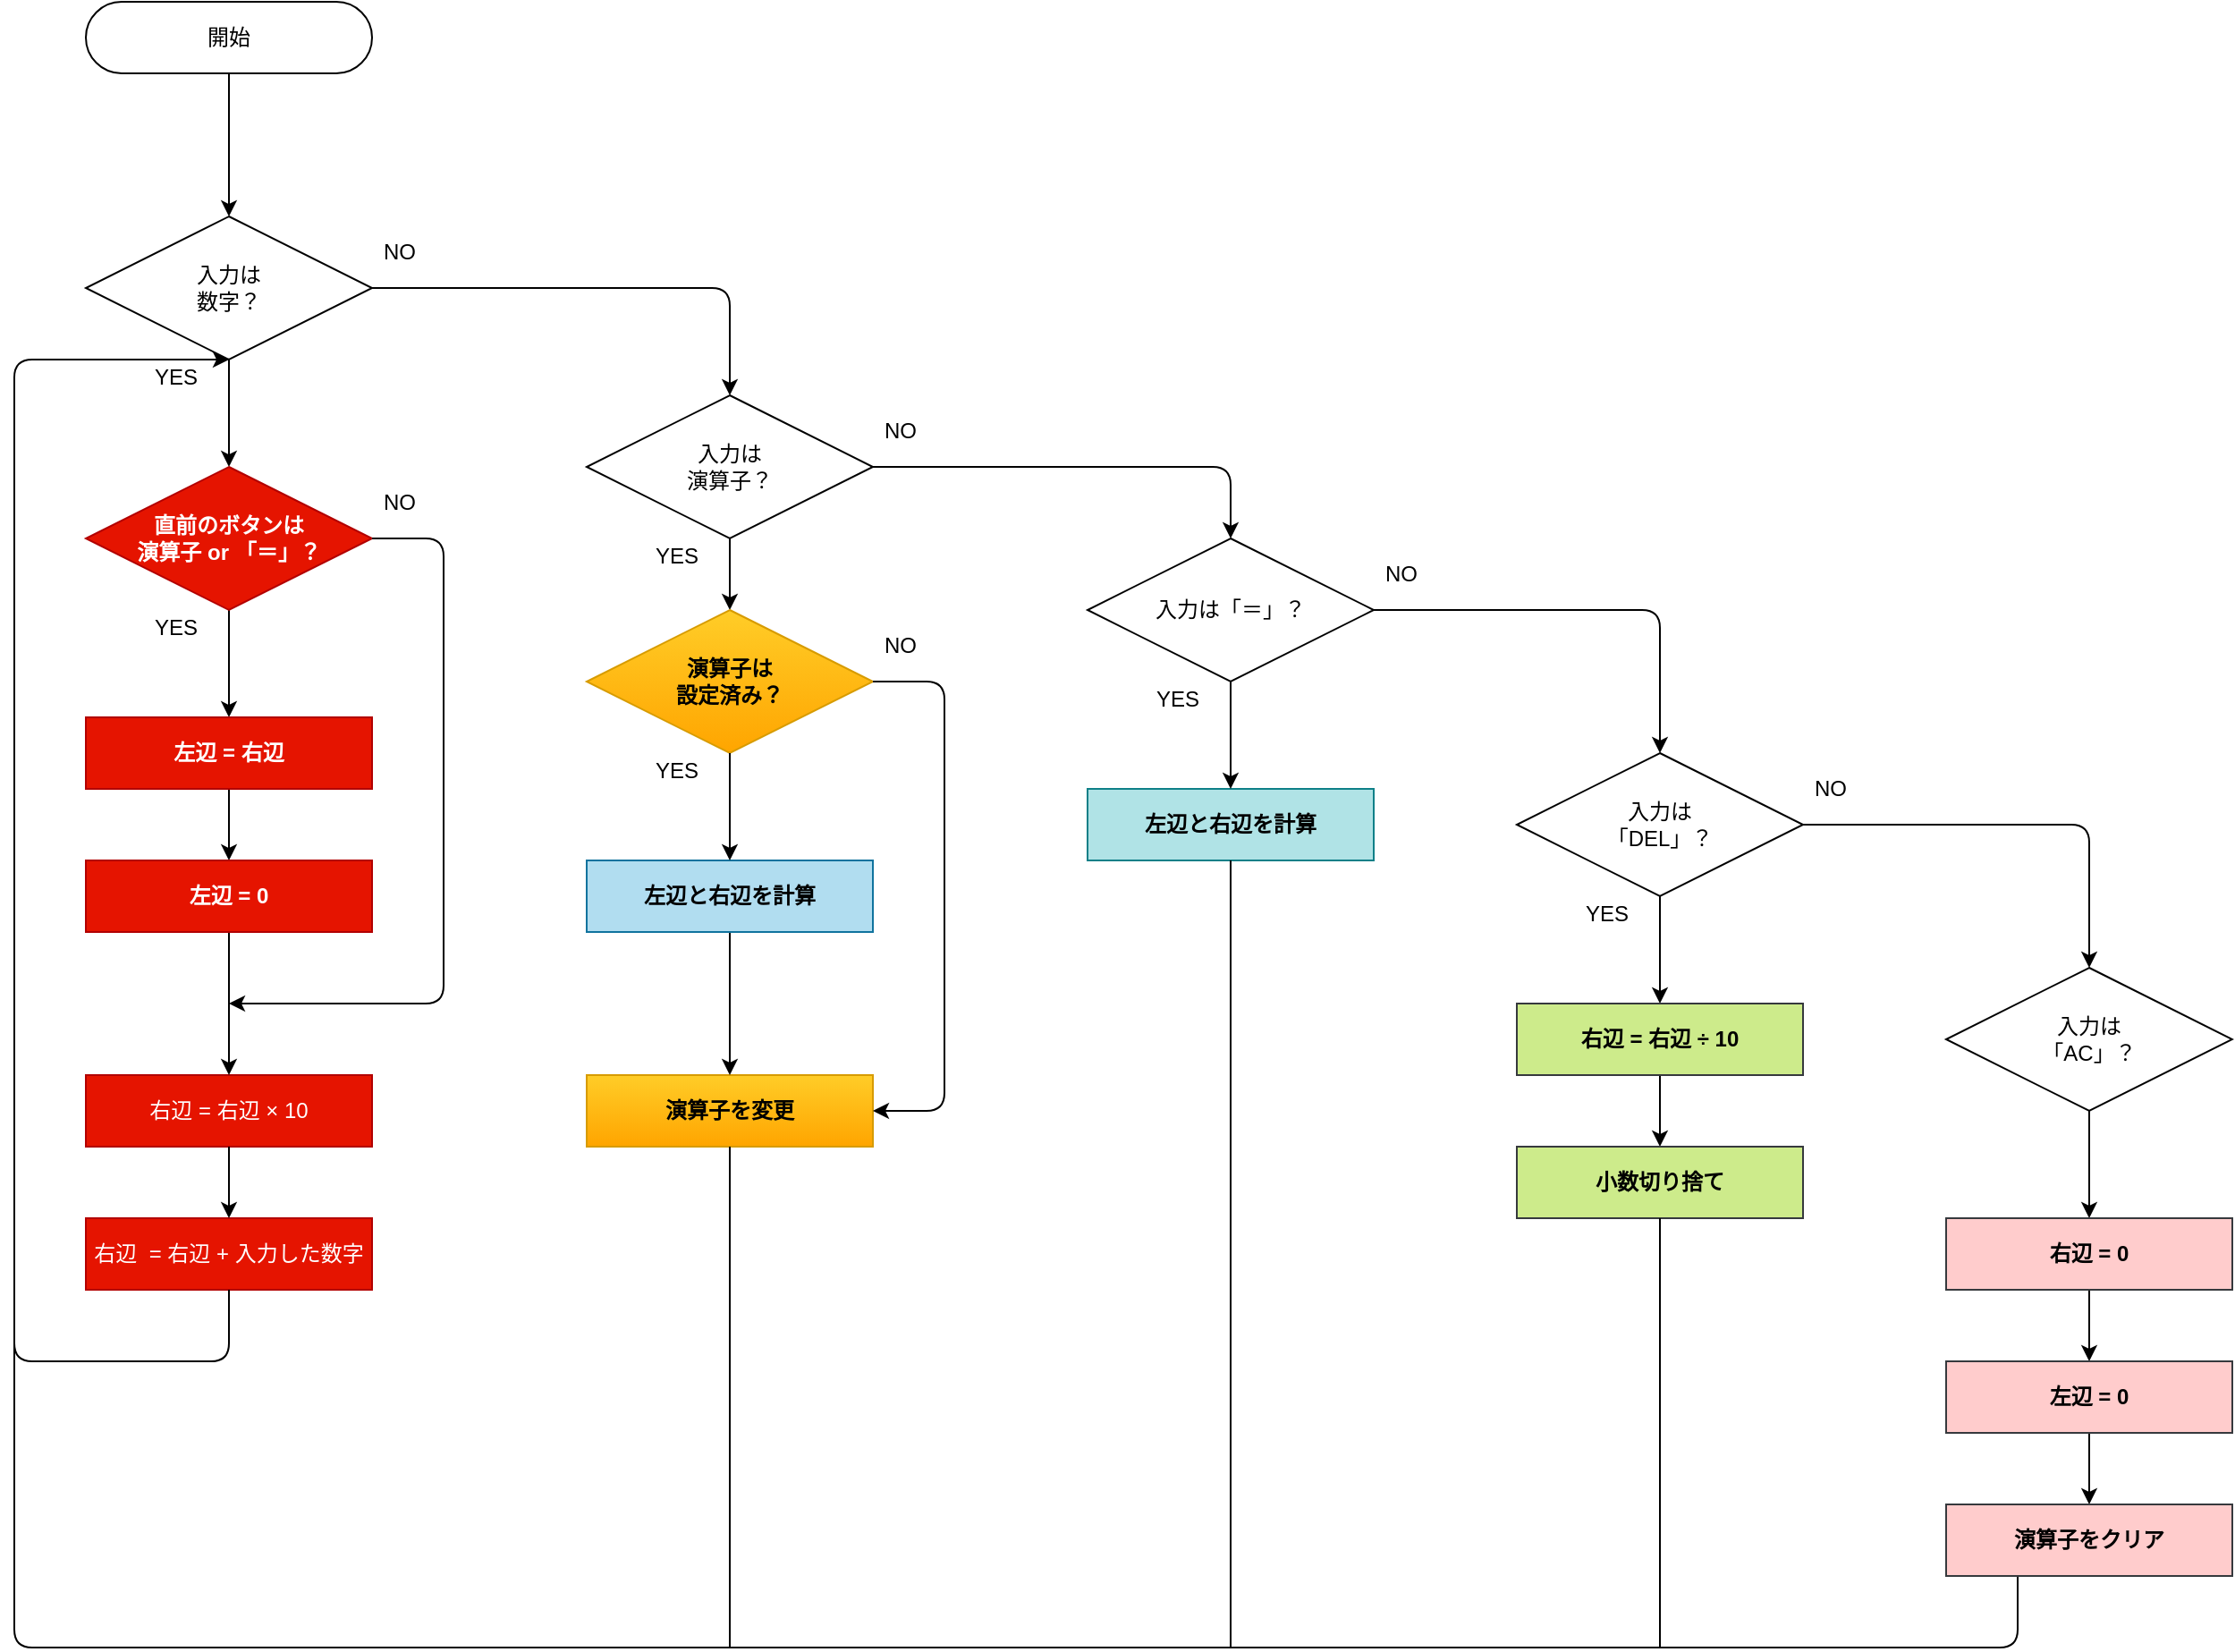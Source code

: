 <mxfile>
    <diagram id="-wqZlz4UG-XWlkJaDKc5" name="ページ1">
        <mxGraphModel dx="1076" dy="637" grid="1" gridSize="10" guides="1" tooltips="1" connect="1" arrows="1" fold="1" page="1" pageScale="1" pageWidth="1654" pageHeight="1169" math="0" shadow="0">
            <root>
                <mxCell id="0"/>
                <mxCell id="1" parent="0"/>
                <mxCell id="3" value="入力は&lt;br&gt;数字？" style="rhombus;whiteSpace=wrap;html=1;" parent="1" vertex="1">
                    <mxGeometry x="80" y="160" width="160" height="80" as="geometry"/>
                </mxCell>
                <mxCell id="4" value="右辺 = 右辺 × 10" style="rounded=0;whiteSpace=wrap;html=1;fillColor=#e51400;strokeColor=#B20000;fontColor=#ffffff;" parent="1" vertex="1">
                    <mxGeometry x="80" y="640" width="160" height="40" as="geometry"/>
                </mxCell>
                <mxCell id="5" value="右辺&amp;nbsp; = 右辺 + 入力した数字" style="rounded=0;whiteSpace=wrap;html=1;fillColor=#e51400;fontColor=#ffffff;strokeColor=#B20000;" parent="1" vertex="1">
                    <mxGeometry x="80" y="720" width="160" height="40" as="geometry"/>
                </mxCell>
                <mxCell id="6" value="" style="endArrow=classic;html=1;exitX=0.5;exitY=1;exitDx=0;exitDy=0;entryX=0.5;entryY=0;entryDx=0;entryDy=0;" parent="1" source="3" target="101" edge="1">
                    <mxGeometry width="50" height="50" relative="1" as="geometry">
                        <mxPoint x="480" y="320" as="sourcePoint"/>
                        <mxPoint x="160" y="280" as="targetPoint"/>
                    </mxGeometry>
                </mxCell>
                <mxCell id="7" value="" style="endArrow=classic;html=1;exitX=0.5;exitY=1;exitDx=0;exitDy=0;entryX=0.5;entryY=0;entryDx=0;entryDy=0;" parent="1" source="4" target="5" edge="1">
                    <mxGeometry width="50" height="50" relative="1" as="geometry">
                        <mxPoint x="170" y="340" as="sourcePoint"/>
                        <mxPoint x="170" y="380" as="targetPoint"/>
                    </mxGeometry>
                </mxCell>
                <mxCell id="8" value="" style="endArrow=classic;html=1;exitX=0.5;exitY=1;exitDx=0;exitDy=0;entryX=0.5;entryY=0;entryDx=0;entryDy=0;" parent="1" target="3" edge="1">
                    <mxGeometry width="50" height="50" relative="1" as="geometry">
                        <mxPoint x="160" y="80" as="sourcePoint"/>
                        <mxPoint x="170" y="370" as="targetPoint"/>
                    </mxGeometry>
                </mxCell>
                <mxCell id="9" value="" style="endArrow=classic;html=1;exitX=0.5;exitY=1;exitDx=0;exitDy=0;" parent="1" source="5" edge="1">
                    <mxGeometry width="50" height="50" relative="1" as="geometry">
                        <mxPoint x="480" y="440" as="sourcePoint"/>
                        <mxPoint x="160" y="240" as="targetPoint"/>
                        <Array as="points">
                            <mxPoint x="160" y="760"/>
                            <mxPoint x="160" y="800"/>
                            <mxPoint x="40" y="800"/>
                            <mxPoint x="40" y="240"/>
                        </Array>
                    </mxGeometry>
                </mxCell>
                <mxCell id="10" value="YES" style="text;html=1;align=center;verticalAlign=middle;resizable=0;points=[];autosize=1;strokeColor=none;fillColor=none;" parent="1" vertex="1">
                    <mxGeometry x="110" y="240" width="40" height="20" as="geometry"/>
                </mxCell>
                <mxCell id="11" value="NO" style="text;html=1;align=center;verticalAlign=middle;resizable=0;points=[];autosize=1;strokeColor=none;fillColor=none;" parent="1" vertex="1">
                    <mxGeometry x="240" y="170" width="30" height="20" as="geometry"/>
                </mxCell>
                <mxCell id="12" value="" style="endArrow=classic;html=1;exitX=1;exitY=0.5;exitDx=0;exitDy=0;entryX=0.5;entryY=0;entryDx=0;entryDy=0;" parent="1" source="3" target="13" edge="1">
                    <mxGeometry width="50" height="50" relative="1" as="geometry">
                        <mxPoint x="170" y="250" as="sourcePoint"/>
                        <mxPoint x="380" y="200" as="targetPoint"/>
                        <Array as="points">
                            <mxPoint x="440" y="200"/>
                        </Array>
                    </mxGeometry>
                </mxCell>
                <mxCell id="50" value="" style="edgeStyle=none;html=1;" parent="1" source="13" target="49" edge="1">
                    <mxGeometry relative="1" as="geometry"/>
                </mxCell>
                <mxCell id="13" value="入力は&lt;br&gt;演算子？" style="rhombus;whiteSpace=wrap;html=1;" parent="1" vertex="1">
                    <mxGeometry x="360" y="260" width="160" height="80" as="geometry"/>
                </mxCell>
                <mxCell id="14" value="YES" style="text;html=1;align=center;verticalAlign=middle;resizable=0;points=[];autosize=1;strokeColor=none;fillColor=none;" parent="1" vertex="1">
                    <mxGeometry x="390" y="340" width="40" height="20" as="geometry"/>
                </mxCell>
                <mxCell id="16" value="NO" style="text;html=1;align=center;verticalAlign=middle;resizable=0;points=[];autosize=1;strokeColor=none;fillColor=none;" parent="1" vertex="1">
                    <mxGeometry x="520" y="270" width="30" height="20" as="geometry"/>
                </mxCell>
                <mxCell id="23" value="開始" style="rounded=1;whiteSpace=wrap;html=1;arcSize=50;" parent="1" vertex="1">
                    <mxGeometry x="80" y="40" width="160" height="40" as="geometry"/>
                </mxCell>
                <mxCell id="30" value="演算子を変更" style="rounded=0;whiteSpace=wrap;html=1;fillColor=#ffcd28;gradientColor=#ffa500;strokeColor=#d79b00;fontColor=#000000;fontStyle=1" parent="1" vertex="1">
                    <mxGeometry x="360" y="640" width="160" height="40" as="geometry"/>
                </mxCell>
                <mxCell id="42" value="" style="endArrow=classic;html=1;" parent="1" target="65" edge="1">
                    <mxGeometry width="50" height="50" relative="1" as="geometry">
                        <mxPoint x="520" y="300" as="sourcePoint"/>
                        <mxPoint x="800" y="370" as="targetPoint"/>
                        <Array as="points">
                            <mxPoint x="720" y="300"/>
                        </Array>
                    </mxGeometry>
                </mxCell>
                <mxCell id="49" value="演算子は&lt;br&gt;設定済み？" style="rhombus;whiteSpace=wrap;html=1;fillColor=#ffcd28;gradientColor=#ffa500;strokeColor=#d79b00;fontColor=#000000;fontStyle=1" parent="1" vertex="1">
                    <mxGeometry x="360" y="380" width="160" height="80" as="geometry"/>
                </mxCell>
                <mxCell id="51" value="左辺と右辺を計算" style="rounded=0;whiteSpace=wrap;html=1;fillColor=#b0e3e6;strokeColor=#0e8088;fontColor=#000000;fontStyle=1" parent="1" vertex="1">
                    <mxGeometry x="640" y="480" width="160" height="40" as="geometry"/>
                </mxCell>
                <mxCell id="55" value="YES" style="text;html=1;align=center;verticalAlign=middle;resizable=0;points=[];autosize=1;strokeColor=none;fillColor=none;" parent="1" vertex="1">
                    <mxGeometry x="390" y="460" width="40" height="20" as="geometry"/>
                </mxCell>
                <mxCell id="59" value="NO" style="text;html=1;align=center;verticalAlign=middle;resizable=0;points=[];autosize=1;strokeColor=none;fillColor=none;" parent="1" vertex="1">
                    <mxGeometry x="520" y="390" width="30" height="20" as="geometry"/>
                </mxCell>
                <mxCell id="66" style="edgeStyle=none;html=1;entryX=0.5;entryY=0;entryDx=0;entryDy=0;" parent="1" source="65" target="51" edge="1">
                    <mxGeometry relative="1" as="geometry"/>
                </mxCell>
                <mxCell id="65" value="入力は「＝」？" style="rhombus;whiteSpace=wrap;html=1;" parent="1" vertex="1">
                    <mxGeometry x="640" y="340" width="160" height="80" as="geometry"/>
                </mxCell>
                <mxCell id="68" value="YES" style="text;html=1;align=center;verticalAlign=middle;resizable=0;points=[];autosize=1;strokeColor=none;fillColor=none;" parent="1" vertex="1">
                    <mxGeometry x="670" y="420" width="40" height="20" as="geometry"/>
                </mxCell>
                <mxCell id="72" style="edgeStyle=none;html=1;entryX=0.5;entryY=0;entryDx=0;entryDy=0;" parent="1" source="69" target="30" edge="1">
                    <mxGeometry relative="1" as="geometry">
                        <mxPoint x="440" y="600" as="targetPoint"/>
                    </mxGeometry>
                </mxCell>
                <mxCell id="69" value="左辺と右辺を計算" style="rounded=0;whiteSpace=wrap;html=1;fillColor=#b1ddf0;strokeColor=#10739e;fontColor=#000000;fontStyle=1" parent="1" vertex="1">
                    <mxGeometry x="360" y="520" width="160" height="40" as="geometry"/>
                </mxCell>
                <mxCell id="74" value="" style="endArrow=classic;html=1;entryX=1;entryY=0.5;entryDx=0;entryDy=0;" parent="1" target="30" edge="1">
                    <mxGeometry width="50" height="50" relative="1" as="geometry">
                        <mxPoint x="520" y="420" as="sourcePoint"/>
                        <mxPoint x="580" y="660" as="targetPoint"/>
                        <Array as="points">
                            <mxPoint x="560" y="420"/>
                            <mxPoint x="560" y="660"/>
                        </Array>
                    </mxGeometry>
                </mxCell>
                <mxCell id="75" style="edgeStyle=none;html=1;exitX=0.5;exitY=1;exitDx=0;exitDy=0;" parent="1" source="49" edge="1">
                    <mxGeometry relative="1" as="geometry">
                        <mxPoint x="450" y="570" as="sourcePoint"/>
                        <mxPoint x="440" y="520" as="targetPoint"/>
                    </mxGeometry>
                </mxCell>
                <mxCell id="76" value="" style="endArrow=classic;html=1;entryX=0.5;entryY=0;entryDx=0;entryDy=0;" parent="1" target="77" edge="1">
                    <mxGeometry width="50" height="50" relative="1" as="geometry">
                        <mxPoint x="800" y="380" as="sourcePoint"/>
                        <mxPoint x="920" y="440" as="targetPoint"/>
                        <Array as="points">
                            <mxPoint x="960" y="380"/>
                        </Array>
                    </mxGeometry>
                </mxCell>
                <mxCell id="79" style="edgeStyle=none;html=1;" parent="1" source="77" target="78" edge="1">
                    <mxGeometry relative="1" as="geometry"/>
                </mxCell>
                <mxCell id="77" value="入力は&lt;br&gt;「DEL」？" style="rhombus;whiteSpace=wrap;html=1;" parent="1" vertex="1">
                    <mxGeometry x="880" y="460" width="160" height="80" as="geometry"/>
                </mxCell>
                <mxCell id="81" style="edgeStyle=none;html=1;" parent="1" source="78" target="80" edge="1">
                    <mxGeometry relative="1" as="geometry"/>
                </mxCell>
                <mxCell id="78" value="右辺 = 右辺 ÷ 10" style="rounded=0;whiteSpace=wrap;html=1;fillColor=#cdeb8b;strokeColor=#36393d;fontColor=#000000;fontStyle=1" parent="1" vertex="1">
                    <mxGeometry x="880" y="600" width="160" height="40" as="geometry"/>
                </mxCell>
                <mxCell id="80" value="小数切り捨て" style="rounded=0;whiteSpace=wrap;html=1;fillColor=#cdeb8b;strokeColor=#36393d;fontColor=#000000;fontStyle=1" parent="1" vertex="1">
                    <mxGeometry x="880" y="680" width="160" height="40" as="geometry"/>
                </mxCell>
                <mxCell id="82" value="NO" style="text;html=1;align=center;verticalAlign=middle;resizable=0;points=[];autosize=1;strokeColor=none;fillColor=none;" parent="1" vertex="1">
                    <mxGeometry x="800" y="350" width="30" height="20" as="geometry"/>
                </mxCell>
                <mxCell id="83" value="YES" style="text;html=1;align=center;verticalAlign=middle;resizable=0;points=[];autosize=1;strokeColor=none;fillColor=none;" parent="1" vertex="1">
                    <mxGeometry x="910" y="540" width="40" height="20" as="geometry"/>
                </mxCell>
                <mxCell id="84" value="NO" style="text;html=1;align=center;verticalAlign=middle;resizable=0;points=[];autosize=1;strokeColor=none;fillColor=none;" parent="1" vertex="1">
                    <mxGeometry x="1040" y="470" width="30" height="20" as="geometry"/>
                </mxCell>
                <mxCell id="85" value="" style="endArrow=classic;html=1;entryX=0.5;entryY=0;entryDx=0;entryDy=0;" parent="1" edge="1">
                    <mxGeometry width="50" height="50" relative="1" as="geometry">
                        <mxPoint x="1040" y="500" as="sourcePoint"/>
                        <mxPoint x="1200" y="580" as="targetPoint"/>
                        <Array as="points">
                            <mxPoint x="1200" y="500"/>
                        </Array>
                    </mxGeometry>
                </mxCell>
                <mxCell id="88" style="edgeStyle=none;html=1;" parent="1" source="86" target="87" edge="1">
                    <mxGeometry relative="1" as="geometry"/>
                </mxCell>
                <mxCell id="86" value="入力は&lt;br&gt;「AC」？" style="rhombus;whiteSpace=wrap;html=1;" parent="1" vertex="1">
                    <mxGeometry x="1120" y="580" width="160" height="80" as="geometry"/>
                </mxCell>
                <mxCell id="91" style="edgeStyle=none;html=1;entryX=0.5;entryY=0;entryDx=0;entryDy=0;" parent="1" source="87" target="90" edge="1">
                    <mxGeometry relative="1" as="geometry"/>
                </mxCell>
                <mxCell id="87" value="右辺 = 0" style="rounded=0;whiteSpace=wrap;html=1;fillColor=#ffcccc;strokeColor=#36393d;fontColor=#000000;fontStyle=1" parent="1" vertex="1">
                    <mxGeometry x="1120" y="720" width="160" height="40" as="geometry"/>
                </mxCell>
                <mxCell id="100" style="edgeStyle=none;html=1;entryX=0.5;entryY=0;entryDx=0;entryDy=0;fontColor=#000000;" parent="1" source="90" target="99" edge="1">
                    <mxGeometry relative="1" as="geometry"/>
                </mxCell>
                <mxCell id="90" value="左辺 = 0" style="rounded=0;whiteSpace=wrap;html=1;fillColor=#ffcccc;strokeColor=#36393d;fontColor=#000000;fontStyle=1" parent="1" vertex="1">
                    <mxGeometry x="1120" y="800" width="160" height="40" as="geometry"/>
                </mxCell>
                <mxCell id="94" value="" style="endArrow=none;html=1;" parent="1" edge="1">
                    <mxGeometry width="50" height="50" relative="1" as="geometry">
                        <mxPoint x="40" y="400" as="sourcePoint"/>
                        <mxPoint x="1160" y="920" as="targetPoint"/>
                        <Array as="points">
                            <mxPoint x="40" y="960"/>
                            <mxPoint x="1160" y="960"/>
                        </Array>
                    </mxGeometry>
                </mxCell>
                <mxCell id="95" value="" style="endArrow=none;html=1;entryX=0.5;entryY=1;entryDx=0;entryDy=0;" parent="1" target="80" edge="1">
                    <mxGeometry width="50" height="50" relative="1" as="geometry">
                        <mxPoint x="960" y="960" as="sourcePoint"/>
                        <mxPoint x="900" y="680" as="targetPoint"/>
                    </mxGeometry>
                </mxCell>
                <mxCell id="96" value="" style="endArrow=none;html=1;entryX=0.5;entryY=1;entryDx=0;entryDy=0;" parent="1" target="51" edge="1">
                    <mxGeometry width="50" height="50" relative="1" as="geometry">
                        <mxPoint x="720" y="960" as="sourcePoint"/>
                        <mxPoint x="719.5" y="600" as="targetPoint"/>
                    </mxGeometry>
                </mxCell>
                <mxCell id="97" value="" style="endArrow=none;html=1;entryX=0.5;entryY=1;entryDx=0;entryDy=0;" parent="1" target="30" edge="1">
                    <mxGeometry width="50" height="50" relative="1" as="geometry">
                        <mxPoint x="440" y="960" as="sourcePoint"/>
                        <mxPoint x="439.5" y="720" as="targetPoint"/>
                    </mxGeometry>
                </mxCell>
                <mxCell id="99" value="演算子をクリア" style="rounded=0;whiteSpace=wrap;html=1;fillColor=#ffcccc;strokeColor=#36393d;fontColor=#000000;fontStyle=1" parent="1" vertex="1">
                    <mxGeometry x="1120" y="880" width="160" height="40" as="geometry"/>
                </mxCell>
                <mxCell id="104" style="edgeStyle=none;html=1;fontColor=#000000;entryX=0.5;entryY=0;entryDx=0;entryDy=0;" parent="1" source="101" target="105" edge="1">
                    <mxGeometry relative="1" as="geometry">
                        <mxPoint x="160" y="420" as="targetPoint"/>
                    </mxGeometry>
                </mxCell>
                <mxCell id="101" value="直前のボタンは&lt;br&gt;演算子 or 「＝」？" style="rhombus;whiteSpace=wrap;html=1;fillColor=#e51400;strokeColor=#B20000;fontColor=#ffffff;fontStyle=1" parent="1" vertex="1">
                    <mxGeometry x="80" y="300" width="160" height="80" as="geometry"/>
                </mxCell>
                <mxCell id="106" style="edgeStyle=none;html=1;fontColor=#000000;" parent="1" source="105" edge="1">
                    <mxGeometry relative="1" as="geometry">
                        <mxPoint x="160" y="520" as="targetPoint"/>
                    </mxGeometry>
                </mxCell>
                <mxCell id="105" value="左辺 = 右辺" style="rounded=0;whiteSpace=wrap;html=1;fillColor=#e51400;strokeColor=#B20000;fontColor=#ffffff;fontStyle=1" parent="1" vertex="1">
                    <mxGeometry x="80" y="440" width="160" height="40" as="geometry"/>
                </mxCell>
                <mxCell id="107" value="" style="endArrow=classic;html=1;" parent="1" edge="1">
                    <mxGeometry width="50" height="50" relative="1" as="geometry">
                        <mxPoint x="240" y="340" as="sourcePoint"/>
                        <mxPoint x="160" y="600" as="targetPoint"/>
                        <Array as="points">
                            <mxPoint x="280" y="340"/>
                            <mxPoint x="280" y="600"/>
                        </Array>
                    </mxGeometry>
                </mxCell>
                <mxCell id="108" value="YES" style="text;html=1;align=center;verticalAlign=middle;resizable=0;points=[];autosize=1;strokeColor=none;fillColor=none;" parent="1" vertex="1">
                    <mxGeometry x="110" y="380" width="40" height="20" as="geometry"/>
                </mxCell>
                <mxCell id="109" value="NO" style="text;html=1;align=center;verticalAlign=middle;resizable=0;points=[];autosize=1;strokeColor=none;fillColor=none;" parent="1" vertex="1">
                    <mxGeometry x="240" y="310" width="30" height="20" as="geometry"/>
                </mxCell>
                <mxCell id="111" style="edgeStyle=none;html=1;entryX=0.5;entryY=0;entryDx=0;entryDy=0;fontColor=#000000;" parent="1" source="110" target="4" edge="1">
                    <mxGeometry relative="1" as="geometry"/>
                </mxCell>
                <mxCell id="110" value="左辺 = 0" style="rounded=0;whiteSpace=wrap;html=1;fillColor=#e51400;strokeColor=#B20000;fontColor=#ffffff;fontStyle=1" parent="1" vertex="1">
                    <mxGeometry x="80" y="520" width="160" height="40" as="geometry"/>
                </mxCell>
            </root>
        </mxGraphModel>
    </diagram>
</mxfile>